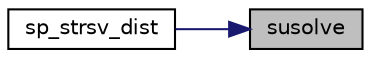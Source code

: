 digraph "susolve"
{
 // LATEX_PDF_SIZE
  edge [fontname="Helvetica",fontsize="10",labelfontname="Helvetica",labelfontsize="10"];
  node [fontname="Helvetica",fontsize="10",shape=record];
  rankdir="RL";
  Node1 [label="susolve",height=0.2,width=0.4,color="black", fillcolor="grey75", style="filled", fontcolor="black",tooltip=" "];
  Node1 -> Node2 [dir="back",color="midnightblue",fontsize="10",style="solid",fontname="Helvetica"];
  Node2 [label="sp_strsv_dist",height=0.2,width=0.4,color="black", fillcolor="white", style="filled",URL="$ssp__blas2__dist_8c.html#a23231f153652908fd24a08c7c3f23bfe",tooltip=" "];
}
